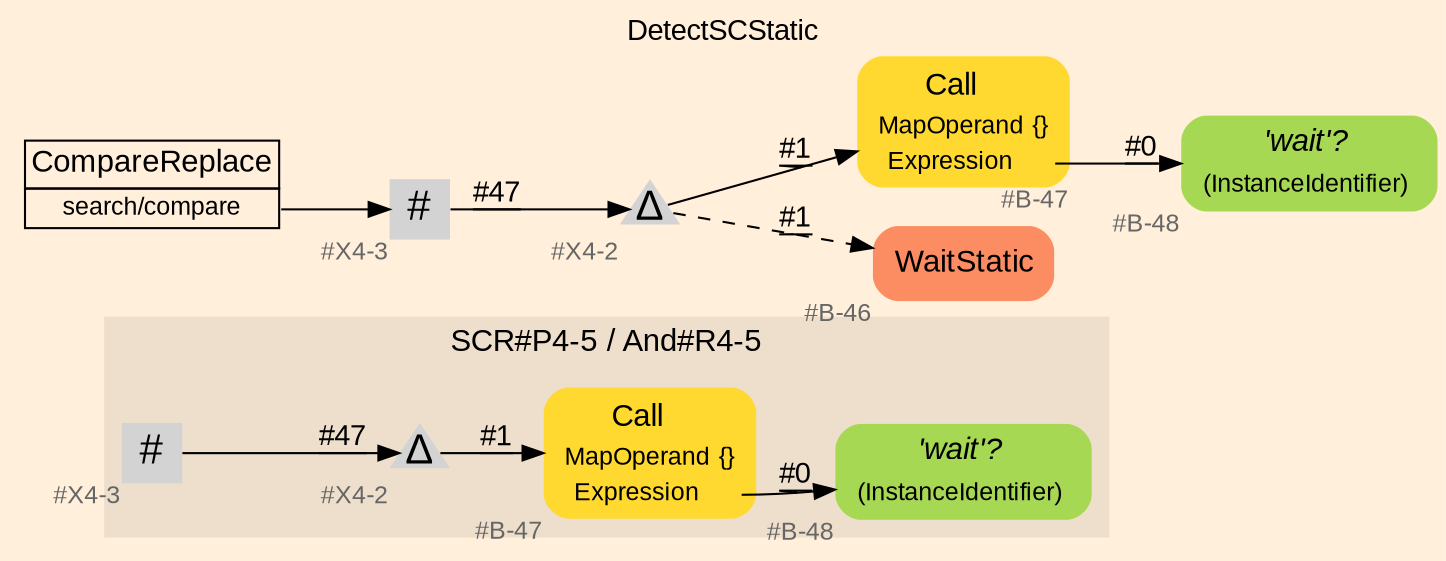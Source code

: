 digraph "DetectSCStatic" {
label = "DetectSCStatic"
labelloc = t
graph [
    rankdir = "LR"
    ranksep = 0.3
    bgcolor = antiquewhite1
    color = black
    fontcolor = black
    fontname = "Arial"
];
node [
    fontname = "Arial"
];
edge [
    fontname = "Arial"
];

// -------------------- figure And#R4-5 --------------------
// -------- region And#R4-5 ----------
subgraph "clusterAnd#R4-5" {
    label = "SCR#P4-5 / And#R4-5"
    style = "filled"
    color = antiquewhite2
    fontsize = "15"
    // -------- block And#R4-5/#B-47 ----------
    "And#R4-5/#B-47" [
        fillcolor = "/set28/6"
        xlabel = "#B-47"
        fontsize = "12"
        fontcolor = grey40
        shape = "plaintext"
        label = <<TABLE BORDER="0" CELLBORDER="0" CELLSPACING="0">
         <TR><TD><FONT COLOR="black" POINT-SIZE="15">Call</FONT></TD></TR>
         <TR><TD><FONT COLOR="black" POINT-SIZE="12">MapOperand</FONT></TD><TD PORT="port0"><FONT COLOR="black" POINT-SIZE="12">{}</FONT></TD></TR>
         <TR><TD><FONT COLOR="black" POINT-SIZE="12">Expression</FONT></TD><TD PORT="port1"></TD></TR>
        </TABLE>>
        style = "rounded,filled"
    ];
    
    // -------- block And#R4-5/#X4-2 ----------
    "And#R4-5/#X4-2" [
        xlabel = "#X4-2"
        fontsize = "12"
        fontcolor = grey40
        shape = "triangle"
        label = <<FONT COLOR="black" POINT-SIZE="20">Δ</FONT>>
        style = "filled"
        penwidth = 0.0
        fixedsize = true
        width = 0.4
        height = 0.4
    ];
    
    // -------- block And#R4-5/#B-48 ----------
    "And#R4-5/#B-48" [
        fillcolor = "/set28/5"
        xlabel = "#B-48"
        fontsize = "12"
        fontcolor = grey40
        shape = "plaintext"
        label = <<TABLE BORDER="0" CELLBORDER="0" CELLSPACING="0">
         <TR><TD><FONT COLOR="black" POINT-SIZE="15"><I>'wait'?</I></FONT></TD></TR>
         <TR><TD><FONT COLOR="black" POINT-SIZE="12">(InstanceIdentifier)</FONT></TD><TD PORT="port0"></TD></TR>
        </TABLE>>
        style = "rounded,filled"
    ];
    
    // -------- block And#R4-5/#X4-3 ----------
    "And#R4-5/#X4-3" [
        xlabel = "#X4-3"
        fontsize = "12"
        fontcolor = grey40
        shape = "square"
        label = <<FONT COLOR="black" POINT-SIZE="20">#</FONT>>
        style = "filled"
        penwidth = 0.0
        fixedsize = true
        width = 0.4
        height = 0.4
    ];
    
}

"And#R4-5/#B-47":port1 -> "And#R4-5/#B-48" [
    label = "#0"
    decorate = true
    color = black
    fontcolor = black
];

"And#R4-5/#X4-2" -> "And#R4-5/#B-47" [
    label = "#1"
    decorate = true
    color = black
    fontcolor = black
];

"And#R4-5/#X4-3" -> "And#R4-5/#X4-2" [
    label = "#47"
    decorate = true
    color = black
    fontcolor = black
];


// -------------------- transformation figure --------------------
// -------- block CR#X4-4 ----------
"CR#X4-4" [
    fillcolor = antiquewhite1
    fontsize = "12"
    fontcolor = grey40
    shape = "plaintext"
    label = <<TABLE BORDER="0" CELLBORDER="1" CELLSPACING="0">
     <TR><TD><FONT COLOR="black" POINT-SIZE="15">CompareReplace</FONT></TD></TR>
     <TR><TD PORT="port0"><FONT COLOR="black" POINT-SIZE="12">search/compare</FONT></TD></TR>
    </TABLE>>
    style = "filled"
    color = black
];

// -------- block #X4-3 ----------
"#X4-3" [
    xlabel = "#X4-3"
    fontsize = "12"
    fontcolor = grey40
    shape = "square"
    label = <<FONT COLOR="black" POINT-SIZE="20">#</FONT>>
    style = "filled"
    penwidth = 0.0
    fixedsize = true
    width = 0.4
    height = 0.4
];

// -------- block #X4-2 ----------
"#X4-2" [
    xlabel = "#X4-2"
    fontsize = "12"
    fontcolor = grey40
    shape = "triangle"
    label = <<FONT COLOR="black" POINT-SIZE="20">Δ</FONT>>
    style = "filled"
    penwidth = 0.0
    fixedsize = true
    width = 0.4
    height = 0.4
];

// -------- block #B-47 ----------
"#B-47" [
    fillcolor = "/set28/6"
    xlabel = "#B-47"
    fontsize = "12"
    fontcolor = grey40
    shape = "plaintext"
    label = <<TABLE BORDER="0" CELLBORDER="0" CELLSPACING="0">
     <TR><TD><FONT COLOR="black" POINT-SIZE="15">Call</FONT></TD></TR>
     <TR><TD><FONT COLOR="black" POINT-SIZE="12">MapOperand</FONT></TD><TD PORT="port0"><FONT COLOR="black" POINT-SIZE="12">{}</FONT></TD></TR>
     <TR><TD><FONT COLOR="black" POINT-SIZE="12">Expression</FONT></TD><TD PORT="port1"></TD></TR>
    </TABLE>>
    style = "rounded,filled"
];

// -------- block #B-48 ----------
"#B-48" [
    fillcolor = "/set28/5"
    xlabel = "#B-48"
    fontsize = "12"
    fontcolor = grey40
    shape = "plaintext"
    label = <<TABLE BORDER="0" CELLBORDER="0" CELLSPACING="0">
     <TR><TD><FONT COLOR="black" POINT-SIZE="15"><I>'wait'?</I></FONT></TD></TR>
     <TR><TD><FONT COLOR="black" POINT-SIZE="12">(InstanceIdentifier)</FONT></TD><TD PORT="port0"></TD></TR>
    </TABLE>>
    style = "rounded,filled"
];

// -------- block #B-46 ----------
"#B-46" [
    fillcolor = "/set28/2"
    xlabel = "#B-46"
    fontsize = "12"
    fontcolor = grey40
    shape = "plaintext"
    label = <<TABLE BORDER="0" CELLBORDER="0" CELLSPACING="0">
     <TR><TD><FONT COLOR="black" POINT-SIZE="15">WaitStatic</FONT></TD></TR>
    </TABLE>>
    style = "rounded,filled"
];

"CR#X4-4":port0 -> "#X4-3" [
    label = ""
    decorate = true
    color = black
    fontcolor = black
];

"#X4-3" -> "#X4-2" [
    label = "#47"
    decorate = true
    color = black
    fontcolor = black
];

"#X4-2" -> "#B-47" [
    label = "#1"
    decorate = true
    color = black
    fontcolor = black
];

"#X4-2" -> "#B-46" [
    style="dashed"
    label = "#1"
    decorate = true
    color = black
    fontcolor = black
];

"#B-47":port1 -> "#B-48" [
    label = "#0"
    decorate = true
    color = black
    fontcolor = black
];


}
